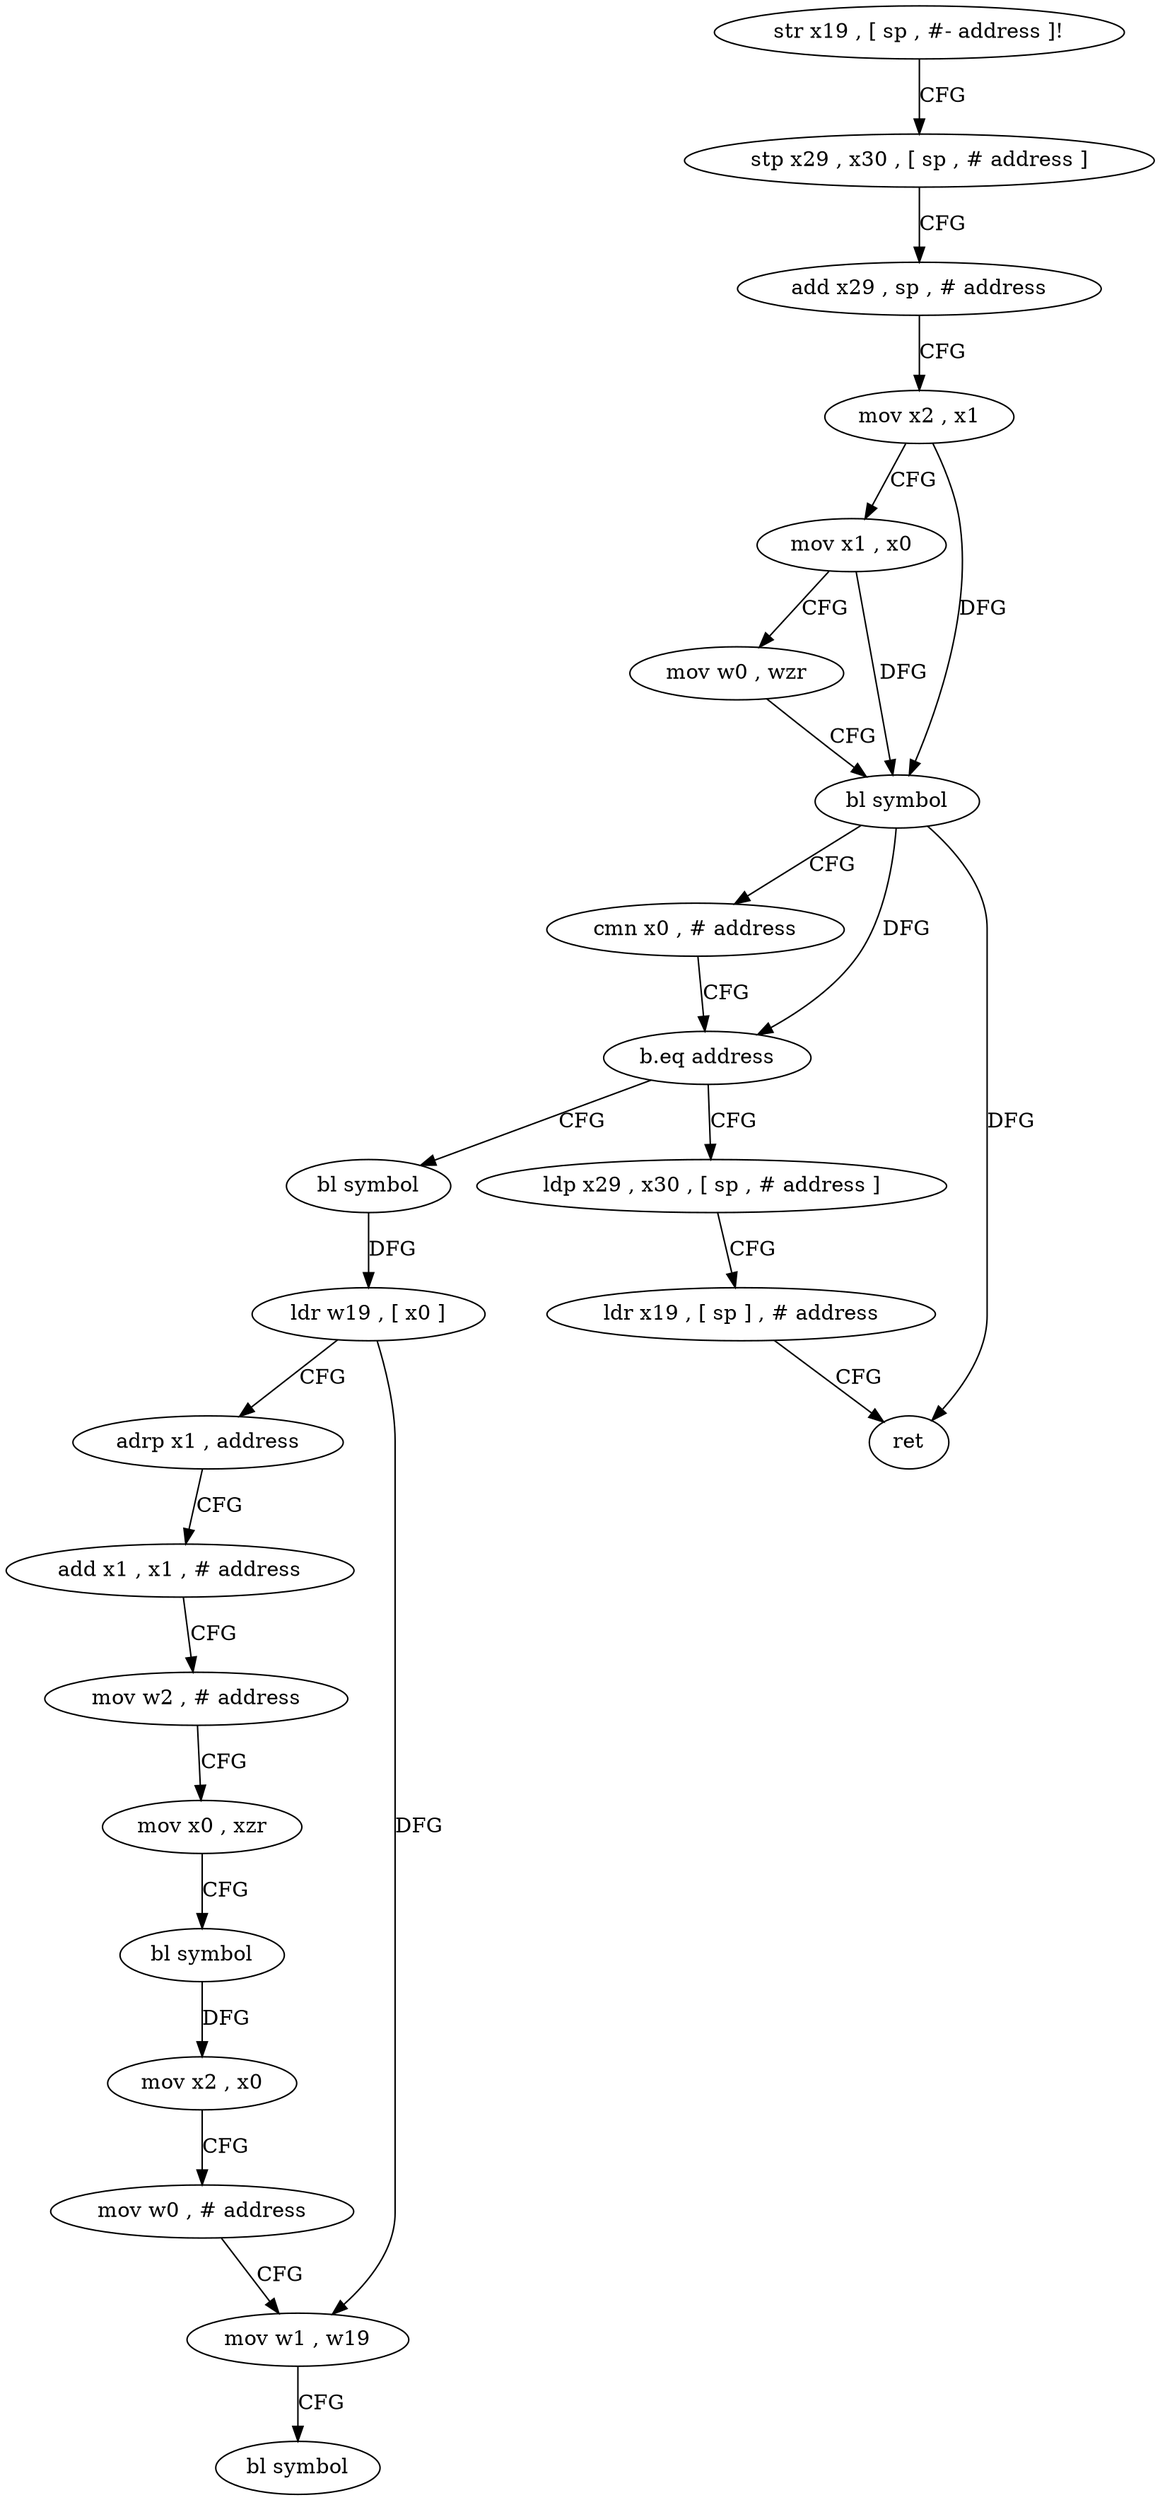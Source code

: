digraph "func" {
"4203660" [label = "str x19 , [ sp , #- address ]!" ]
"4203664" [label = "stp x29 , x30 , [ sp , # address ]" ]
"4203668" [label = "add x29 , sp , # address" ]
"4203672" [label = "mov x2 , x1" ]
"4203676" [label = "mov x1 , x0" ]
"4203680" [label = "mov w0 , wzr" ]
"4203684" [label = "bl symbol" ]
"4203688" [label = "cmn x0 , # address" ]
"4203692" [label = "b.eq address" ]
"4203708" [label = "bl symbol" ]
"4203696" [label = "ldp x29 , x30 , [ sp , # address ]" ]
"4203712" [label = "ldr w19 , [ x0 ]" ]
"4203716" [label = "adrp x1 , address" ]
"4203720" [label = "add x1 , x1 , # address" ]
"4203724" [label = "mov w2 , # address" ]
"4203728" [label = "mov x0 , xzr" ]
"4203732" [label = "bl symbol" ]
"4203736" [label = "mov x2 , x0" ]
"4203740" [label = "mov w0 , # address" ]
"4203744" [label = "mov w1 , w19" ]
"4203748" [label = "bl symbol" ]
"4203700" [label = "ldr x19 , [ sp ] , # address" ]
"4203704" [label = "ret" ]
"4203660" -> "4203664" [ label = "CFG" ]
"4203664" -> "4203668" [ label = "CFG" ]
"4203668" -> "4203672" [ label = "CFG" ]
"4203672" -> "4203676" [ label = "CFG" ]
"4203672" -> "4203684" [ label = "DFG" ]
"4203676" -> "4203680" [ label = "CFG" ]
"4203676" -> "4203684" [ label = "DFG" ]
"4203680" -> "4203684" [ label = "CFG" ]
"4203684" -> "4203688" [ label = "CFG" ]
"4203684" -> "4203692" [ label = "DFG" ]
"4203684" -> "4203704" [ label = "DFG" ]
"4203688" -> "4203692" [ label = "CFG" ]
"4203692" -> "4203708" [ label = "CFG" ]
"4203692" -> "4203696" [ label = "CFG" ]
"4203708" -> "4203712" [ label = "DFG" ]
"4203696" -> "4203700" [ label = "CFG" ]
"4203712" -> "4203716" [ label = "CFG" ]
"4203712" -> "4203744" [ label = "DFG" ]
"4203716" -> "4203720" [ label = "CFG" ]
"4203720" -> "4203724" [ label = "CFG" ]
"4203724" -> "4203728" [ label = "CFG" ]
"4203728" -> "4203732" [ label = "CFG" ]
"4203732" -> "4203736" [ label = "DFG" ]
"4203736" -> "4203740" [ label = "CFG" ]
"4203740" -> "4203744" [ label = "CFG" ]
"4203744" -> "4203748" [ label = "CFG" ]
"4203700" -> "4203704" [ label = "CFG" ]
}
